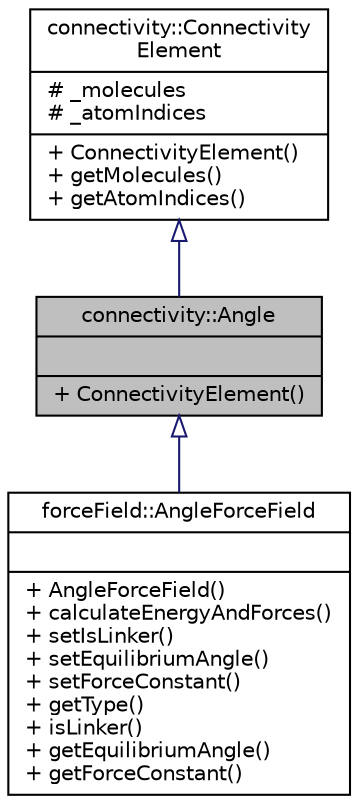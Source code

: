 digraph "connectivity::Angle"
{
 // LATEX_PDF_SIZE
  edge [fontname="Helvetica",fontsize="10",labelfontname="Helvetica",labelfontsize="10"];
  node [fontname="Helvetica",fontsize="10",shape=record];
  Node1 [label="{connectivity::Angle\n||+ ConnectivityElement()\l}",height=0.2,width=0.4,color="black", fillcolor="grey75", style="filled", fontcolor="black",tooltip="Represents an angle between three atoms."];
  Node2 -> Node1 [dir="back",color="midnightblue",fontsize="10",style="solid",arrowtail="onormal",fontname="Helvetica"];
  Node2 [label="{connectivity::Connectivity\lElement\n|# _molecules\l# _atomIndices\l|+ ConnectivityElement()\l+ getMolecules()\l+ getAtomIndices()\l}",height=0.2,width=0.4,color="black", fillcolor="white", style="filled",URL="$classconnectivity_1_1ConnectivityElement.html",tooltip="Represents a connectivity element between n atoms."];
  Node1 -> Node3 [dir="back",color="midnightblue",fontsize="10",style="solid",arrowtail="onormal",fontname="Helvetica"];
  Node3 [label="{forceField::AngleForceField\n||+ AngleForceField()\l+ calculateEnergyAndForces()\l+ setIsLinker()\l+ setEquilibriumAngle()\l+ setForceConstant()\l+ getType()\l+ isLinker()\l+ getEquilibriumAngle()\l+ getForceConstant()\l}",height=0.2,width=0.4,color="black", fillcolor="white", style="filled",URL="$classforceField_1_1AngleForceField.html",tooltip=" "];
}
